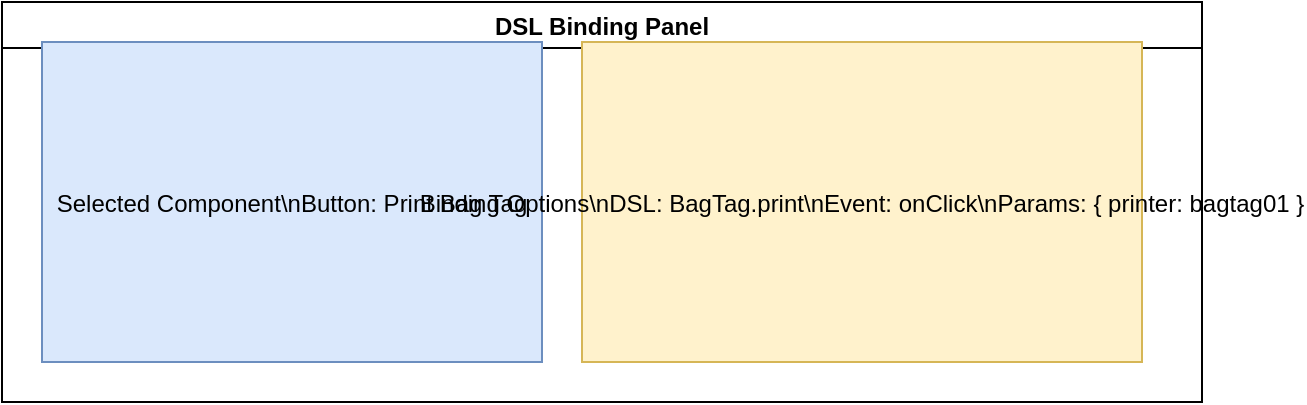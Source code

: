 <mxfile>
    <diagram id="YZ7G7oTAAzTlDPzaDo3e" name="Page-1">
        <mxGraphModel dx="490" dy="165" grid="1" gridSize="10" guides="1" tooltips="1" connect="1" arrows="1" fold="1" page="1" pageScale="1" pageWidth="850" pageHeight="1100" math="0" shadow="0">
            <root>
                <mxCell id="0"/>
                <mxCell id="1" parent="0"/>
                <mxCell id="2" value="DSL Binding Panel" style="swimlane;horizontal=1;resizeParent=1;" vertex="1" parent="1">
                    <mxGeometry x="20" y="20" width="600" height="200" as="geometry"/>
                </mxCell>
                <mxCell id="3" value="Selected Component\nButton: Print Bag Tag" style="shape=rectangle;fillColor=#dae8fc;strokeColor=#6c8ebf;" vertex="1" parent="2">
                    <mxGeometry x="20" y="20" width="250" height="160" as="geometry"/>
                </mxCell>
                <mxCell id="4" value="Binding Options\nDSL: BagTag.print\nEvent: onClick\nParams: { printer: bagtag01 }" style="shape=rectangle;fillColor=#fff2cc;strokeColor=#d6b656;" vertex="1" parent="2">
                    <mxGeometry x="290" y="20" width="280" height="160" as="geometry"/>
                </mxCell>
            </root>
        </mxGraphModel>
    </diagram>
</mxfile>